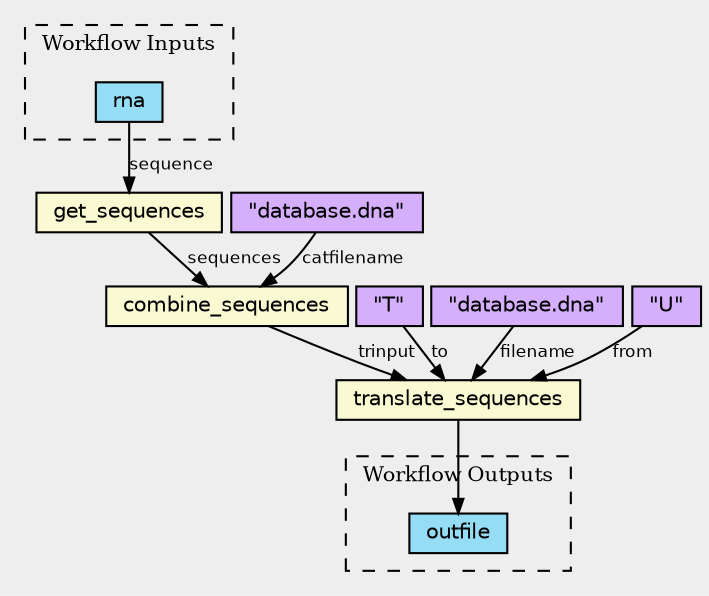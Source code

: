 digraph workflow {
  graph [
    bgcolor = "#eeeeee"
    color = "black"
    fontsize = "10"
    labeljust = "left"
    clusterrank = "local"
    ranksep = "0.22"
    nodesep = "0.05"
  ]
  node [
    fontname = "Helvetica"
    fontsize = "10"
    fontcolor = "black"
    shape = "record"
    height = "0"
    width = "0"
    color = "black"
    fillcolor = "lightgoldenrodyellow"
    style = "filled"
  ];
  edge [
    fontname="Helvetica"
    fontsize="8"
    fontcolor="black"
    color="black"
    arrowsize="0.7"
  ];
  subgraph cluster_inputs {
    rank = "same";
    style = "dashed";
    label = "Workflow Inputs";
    "rna" [fillcolor="#94DDF4",label="rna"];
  }
  subgraph cluster_outputs {
    rank = "same";
    style = "dashed";
    label = "Workflow Outputs";
    "outfile" [fillcolor="#94DDF4",label="outfile"];
  }
  "combine_sequences" [label="combine_sequences"];
  "get_sequences" [label="get_sequences"];
  "translate_sequences" [label="translate_sequences"];
  "get_sequences" -> "combine_sequences" [label="sequences"];
  "default1" -> "combine_sequences" [label="catfilename"];
  "default1" [label="\"database.dna\"", fillcolor="#D5AEFC"];
  "rna" -> "get_sequences" [label="sequence"];
  "combine_sequences" -> "translate_sequences" [label="trinput"];
  "default2" -> "translate_sequences" [label="to"];
  "default2" [label="\"T\"", fillcolor="#D5AEFC"];
  "default3" -> "translate_sequences" [label="filename"];
  "default3" [label="\"database.dna\"", fillcolor="#D5AEFC"];
  "default4" -> "translate_sequences" [label="from"];
  "default4" [label="\"U\"", fillcolor="#D5AEFC"];
  "translate_sequences" -> "outfile";
}
